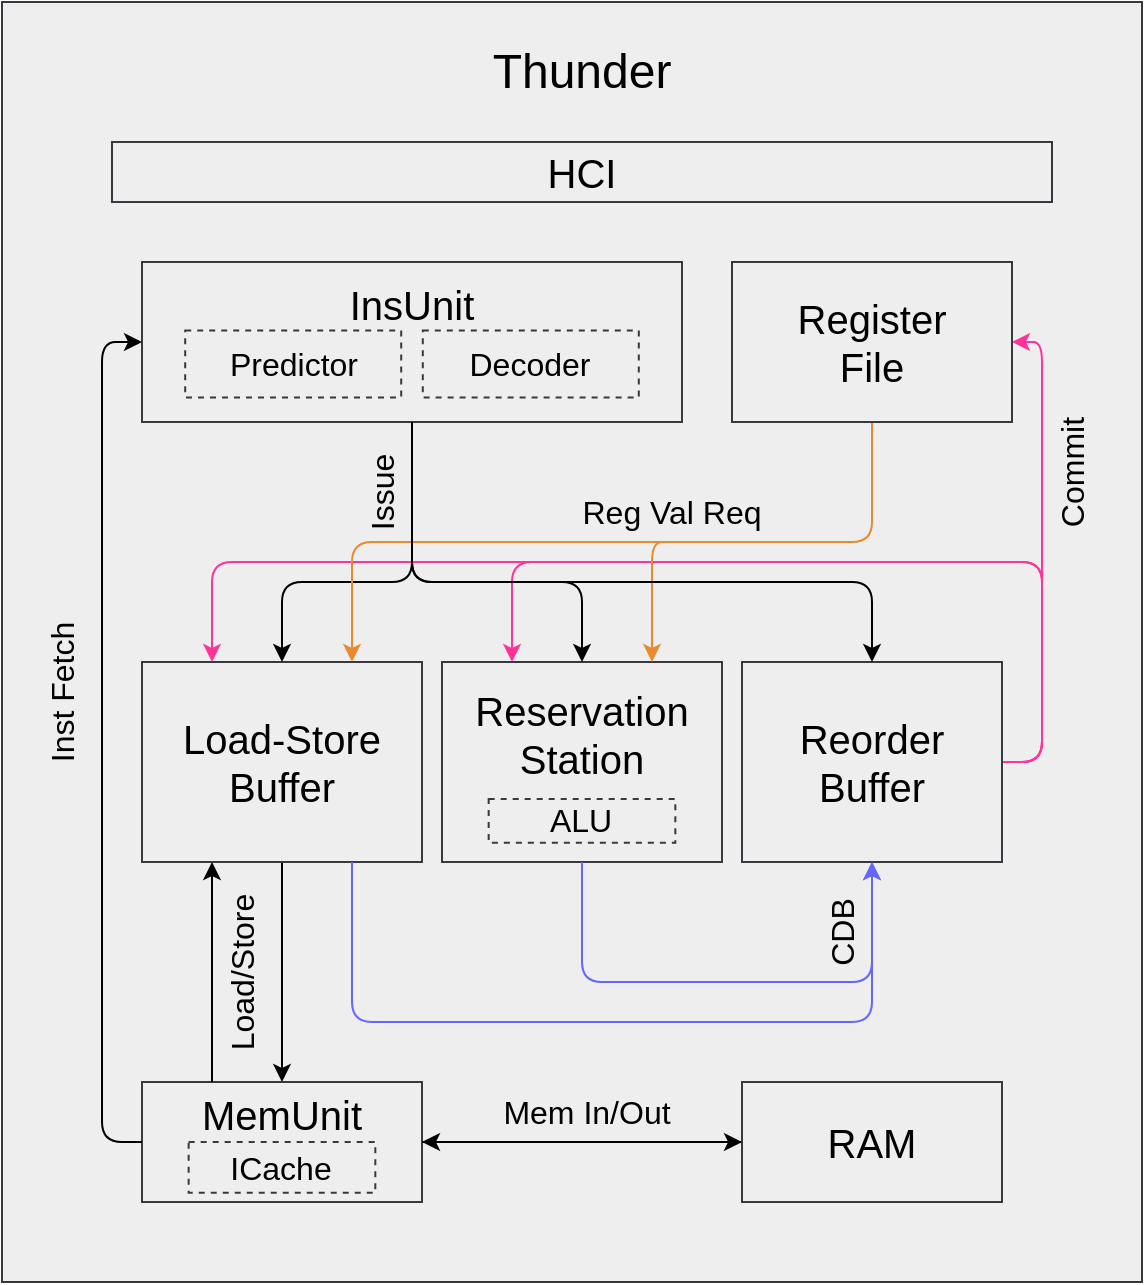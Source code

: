 <mxfile>
    <diagram id="hhvYA3yOMUWlPuQ0rLfy" name="Page-1">
        <mxGraphModel dx="1294" dy="941" grid="1" gridSize="10" guides="1" tooltips="1" connect="1" arrows="1" fold="1" page="1" pageScale="1" pageWidth="850" pageHeight="1100" math="0" shadow="0">
            <root>
                <mxCell id="0"/>
                <mxCell id="1" parent="0"/>
                <mxCell id="3" value="" style="whiteSpace=wrap;html=1;hachureGap=4;fontFamily=Architects Daughter;fontSource=https%3A%2F%2Ffonts.googleapis.com%2Fcss%3Ffamily%3DArchitects%2BDaughter;fontSize=20;fillColor=#eeeeee;rounded=0;strokeColor=#36393d;" vertex="1" parent="1">
                    <mxGeometry x="30" y="120" width="570" height="640" as="geometry"/>
                </mxCell>
                <mxCell id="17" value="" style="group" vertex="1" connectable="0" parent="1">
                    <mxGeometry x="100" y="660" width="140" height="60" as="geometry"/>
                </mxCell>
                <mxCell id="18" value="" style="whiteSpace=wrap;html=1;fillColor=#eeeeee;strokeColor=#36393d;fontColor=#000000;fontSize=20;" vertex="1" parent="17">
                    <mxGeometry width="140" height="60" as="geometry"/>
                </mxCell>
                <mxCell id="19" value="MemUnit" style="text;strokeColor=none;align=center;fillColor=none;html=1;verticalAlign=middle;whiteSpace=wrap;rounded=0;fontFamily=Helvetica;fontSize=20;fontColor=#000000;" vertex="1" parent="17">
                    <mxGeometry x="42" y="9.231" width="56" height="13.846" as="geometry"/>
                </mxCell>
                <mxCell id="20" value="ICache" style="whiteSpace=wrap;html=1;strokeColor=#36393d;fontFamily=Helvetica;fontSize=16;fontColor=#000000;fillColor=#eeeeee;dashed=1;" vertex="1" parent="17">
                    <mxGeometry x="23.33" y="30" width="93.33" height="25.38" as="geometry"/>
                </mxCell>
                <mxCell id="21" value="" style="group" vertex="1" connectable="0" parent="1">
                    <mxGeometry x="100" y="250" width="270" height="80" as="geometry"/>
                </mxCell>
                <mxCell id="6" value="" style="whiteSpace=wrap;html=1;fillColor=#eeeeee;strokeColor=#36393d;fontColor=#000000;fontSize=20;" vertex="1" parent="21">
                    <mxGeometry width="270" height="80" as="geometry"/>
                </mxCell>
                <mxCell id="8" value="Decoder" style="whiteSpace=wrap;html=1;strokeColor=#36393d;fontFamily=Helvetica;fontSize=16;fontColor=#000000;fillColor=#eeeeee;dashed=1;" vertex="1" parent="21">
                    <mxGeometry x="140.4" y="34.286" width="108" height="33.406" as="geometry"/>
                </mxCell>
                <mxCell id="9" value="Predictor" style="whiteSpace=wrap;html=1;strokeColor=#36393d;fontFamily=Helvetica;fontSize=16;fontColor=#000000;fillColor=#eeeeee;dashed=1;" vertex="1" parent="21">
                    <mxGeometry x="21.6" y="34.286" width="108" height="33.406" as="geometry"/>
                </mxCell>
                <mxCell id="10" value="InsUnit" style="text;strokeColor=none;align=center;fillColor=none;html=1;verticalAlign=middle;whiteSpace=wrap;rounded=0;fontFamily=Helvetica;fontSize=20;fontColor=#000000;" vertex="1" parent="21">
                    <mxGeometry x="81" y="11.426" width="108" height="18.462" as="geometry"/>
                </mxCell>
                <mxCell id="26" value="" style="group" vertex="1" connectable="0" parent="1">
                    <mxGeometry x="250" y="450" width="140" height="100" as="geometry"/>
                </mxCell>
                <mxCell id="25" value="" style="whiteSpace=wrap;html=1;strokeColor=#36393d;fontFamily=Helvetica;fontSize=20;fontColor=#000000;fillColor=#eeeeee;" vertex="1" parent="26">
                    <mxGeometry width="140" height="100" as="geometry"/>
                </mxCell>
                <mxCell id="13" value="Reservation Station" style="text;strokeColor=none;align=center;fillColor=none;html=1;verticalAlign=middle;whiteSpace=wrap;rounded=0;fontFamily=Helvetica;fontSize=20;fontColor=#000000;" vertex="1" parent="26">
                    <mxGeometry x="42" y="24.615" width="56" height="21.923" as="geometry"/>
                </mxCell>
                <mxCell id="14" value="ALU" style="whiteSpace=wrap;html=1;strokeColor=#36393d;fontFamily=Helvetica;fontSize=16;fontColor=#000000;fillColor=#eeeeee;dashed=1;" vertex="1" parent="26">
                    <mxGeometry x="23.333" y="68.462" width="93.333" height="21.923" as="geometry"/>
                </mxCell>
                <mxCell id="53" style="edgeStyle=none;rounded=1;html=1;exitX=0.5;exitY=1;exitDx=0;exitDy=0;entryX=0.5;entryY=0;entryDx=0;entryDy=0;strokeColor=#000000;fontFamily=Helvetica;fontSize=16;fontColor=#000000;endArrow=classic;endFill=1;" edge="1" parent="1" source="31" target="18">
                    <mxGeometry relative="1" as="geometry"/>
                </mxCell>
                <mxCell id="31" value="Load-Store Buffer" style="whiteSpace=wrap;html=1;strokeColor=#36393d;fontFamily=Helvetica;fontSize=20;fontColor=#000000;fillColor=#eeeeee;" vertex="1" parent="1">
                    <mxGeometry x="100" y="450" width="140" height="100" as="geometry"/>
                </mxCell>
                <mxCell id="32" value="Thunder" style="text;strokeColor=none;align=center;fillColor=none;html=1;verticalAlign=middle;whiteSpace=wrap;rounded=0;fontFamily=Helvetica;fontSize=24;fontColor=#000000;" vertex="1" parent="1">
                    <mxGeometry x="290" y="140" width="60" height="30" as="geometry"/>
                </mxCell>
                <mxCell id="33" value="HCI" style="whiteSpace=wrap;html=1;strokeColor=#36393d;fontFamily=Helvetica;fontSize=20;fontColor=#000000;fillColor=#eeeeee;" vertex="1" parent="1">
                    <mxGeometry x="85" y="190" width="470" height="30" as="geometry"/>
                </mxCell>
                <mxCell id="60" style="edgeStyle=none;rounded=1;html=1;exitX=0;exitY=0.5;exitDx=0;exitDy=0;strokeColor=#000000;fontFamily=Helvetica;fontSize=16;fontColor=#000000;endArrow=classic;endFill=1;" edge="1" parent="1" source="34">
                    <mxGeometry relative="1" as="geometry">
                        <mxPoint x="240" y="690" as="targetPoint"/>
                    </mxGeometry>
                </mxCell>
                <mxCell id="34" value="RAM" style="whiteSpace=wrap;html=1;strokeColor=#36393d;fontFamily=Helvetica;fontSize=20;fontColor=#000000;fillColor=#eeeeee;" vertex="1" parent="1">
                    <mxGeometry x="400" y="660" width="130" height="60" as="geometry"/>
                </mxCell>
                <mxCell id="36" value="" style="edgeStyle=none;html=1;fontFamily=Helvetica;fontSize=20;fontColor=#000000;strokeColor=#000000;exitX=0.5;exitY=1;exitDx=0;exitDy=0;entryX=0.5;entryY=0;entryDx=0;entryDy=0;" edge="1" parent="1" source="6" target="31">
                    <mxGeometry relative="1" as="geometry">
                        <mxPoint x="170" y="350" as="sourcePoint"/>
                        <Array as="points">
                            <mxPoint x="235" y="410"/>
                            <mxPoint x="170" y="410"/>
                        </Array>
                    </mxGeometry>
                </mxCell>
                <mxCell id="38" style="edgeStyle=none;html=1;exitX=0.5;exitY=1;exitDx=0;exitDy=0;entryX=0.5;entryY=0;entryDx=0;entryDy=0;strokeColor=#000000;fontFamily=Helvetica;fontSize=20;fontColor=#000000;" edge="1" parent="1" source="6" target="25">
                    <mxGeometry relative="1" as="geometry">
                        <Array as="points">
                            <mxPoint x="235" y="410"/>
                            <mxPoint x="320" y="410"/>
                        </Array>
                    </mxGeometry>
                </mxCell>
                <mxCell id="39" value="Issue" style="text;strokeColor=none;align=center;fillColor=none;html=1;verticalAlign=middle;whiteSpace=wrap;rounded=0;fontFamily=Helvetica;fontSize=16;fontColor=#000000;rotation=-90;" vertex="1" parent="1">
                    <mxGeometry x="190" y="350" width="60" height="30" as="geometry"/>
                </mxCell>
                <mxCell id="56" style="edgeStyle=none;rounded=1;html=1;exitX=1;exitY=0.5;exitDx=0;exitDy=0;strokeColor=#FF3399;fontFamily=Helvetica;fontSize=16;fontColor=#000000;endArrow=classic;endFill=1;entryX=1;entryY=0.5;entryDx=0;entryDy=0;" edge="1" parent="1" source="44" target="45">
                    <mxGeometry relative="1" as="geometry">
                        <Array as="points">
                            <mxPoint x="550" y="500"/>
                            <mxPoint x="550" y="290"/>
                        </Array>
                    </mxGeometry>
                </mxCell>
                <mxCell id="71" style="edgeStyle=none;rounded=1;html=1;exitX=1;exitY=0.5;exitDx=0;exitDy=0;entryX=0.25;entryY=0;entryDx=0;entryDy=0;strokeColor=#FF3399;fontFamily=Helvetica;fontSize=16;fontColor=#000000;endArrow=classic;endFill=1;fillColor=#ffff88;" edge="1" parent="1" source="44" target="25">
                    <mxGeometry relative="1" as="geometry">
                        <Array as="points">
                            <mxPoint x="550" y="500"/>
                            <mxPoint x="550" y="400"/>
                            <mxPoint x="285" y="400"/>
                        </Array>
                    </mxGeometry>
                </mxCell>
                <mxCell id="73" style="edgeStyle=none;rounded=1;html=1;exitX=1;exitY=0.5;exitDx=0;exitDy=0;entryX=0.25;entryY=0;entryDx=0;entryDy=0;strokeColor=#FF3399;fontFamily=Helvetica;fontSize=16;fontColor=#000000;endArrow=classic;endFill=1;" edge="1" parent="1" source="44" target="31">
                    <mxGeometry relative="1" as="geometry">
                        <Array as="points">
                            <mxPoint x="550" y="500"/>
                            <mxPoint x="550" y="400"/>
                            <mxPoint x="135" y="400"/>
                        </Array>
                    </mxGeometry>
                </mxCell>
                <mxCell id="44" value="Reorder&lt;br&gt;Buffer" style="whiteSpace=wrap;html=1;strokeColor=#36393d;fontFamily=Helvetica;fontSize=20;fontColor=#000000;fillColor=#eeeeee;" vertex="1" parent="1">
                    <mxGeometry x="400" y="450" width="130" height="100" as="geometry"/>
                </mxCell>
                <mxCell id="74" style="edgeStyle=none;rounded=1;html=1;exitX=0.5;exitY=1;exitDx=0;exitDy=0;entryX=0.75;entryY=0;entryDx=0;entryDy=0;strokeColor=#E88B2E;fontFamily=Helvetica;fontSize=16;fontColor=#000000;endArrow=classic;endFill=1;" edge="1" parent="1" source="45" target="31">
                    <mxGeometry relative="1" as="geometry">
                        <Array as="points">
                            <mxPoint x="465" y="390"/>
                            <mxPoint x="205" y="390"/>
                        </Array>
                    </mxGeometry>
                </mxCell>
                <mxCell id="75" style="edgeStyle=none;rounded=1;html=1;exitX=0.5;exitY=1;exitDx=0;exitDy=0;entryX=0.75;entryY=0;entryDx=0;entryDy=0;strokeColor=#E88B2E;fontFamily=Helvetica;fontSize=16;fontColor=#000000;endArrow=classic;endFill=1;startArrow=none;" edge="1" parent="1" source="77" target="25">
                    <mxGeometry relative="1" as="geometry">
                        <Array as="points">
                            <mxPoint x="355" y="390"/>
                        </Array>
                    </mxGeometry>
                </mxCell>
                <mxCell id="45" value="Register&lt;br&gt;File" style="whiteSpace=wrap;html=1;strokeColor=#36393d;fontFamily=Helvetica;fontSize=20;fontColor=#000000;fillColor=#eeeeee;" vertex="1" parent="1">
                    <mxGeometry x="395" y="250" width="140" height="80" as="geometry"/>
                </mxCell>
                <mxCell id="46" style="edgeStyle=none;rounded=1;html=1;exitX=0.5;exitY=1;exitDx=0;exitDy=0;entryX=0.5;entryY=0;entryDx=0;entryDy=0;strokeColor=#000000;fontFamily=Helvetica;fontSize=16;fontColor=#000000;endArrow=classic;endFill=1;" edge="1" parent="1" source="6" target="44">
                    <mxGeometry relative="1" as="geometry">
                        <Array as="points">
                            <mxPoint x="235" y="410"/>
                            <mxPoint x="465" y="410"/>
                        </Array>
                    </mxGeometry>
                </mxCell>
                <mxCell id="49" value="Load/Store" style="text;strokeColor=none;align=center;fillColor=none;html=1;verticalAlign=middle;whiteSpace=wrap;rounded=0;fontFamily=Helvetica;fontSize=16;fontColor=#000000;rotation=-90;" vertex="1" parent="1">
                    <mxGeometry x="125" y="590" width="50" height="30" as="geometry"/>
                </mxCell>
                <mxCell id="50" style="edgeStyle=none;rounded=1;html=1;entryX=0.5;entryY=1;entryDx=0;entryDy=0;strokeColor=#6666FF;fontFamily=Helvetica;fontSize=16;fontColor=#000000;endArrow=classic;endFill=1;exitX=0.75;exitY=1;exitDx=0;exitDy=0;fillColor=#ffff88;" edge="1" parent="1" source="31" target="44">
                    <mxGeometry relative="1" as="geometry">
                        <mxPoint x="170" y="550" as="sourcePoint"/>
                        <Array as="points">
                            <mxPoint x="205" y="630"/>
                            <mxPoint x="465" y="630"/>
                        </Array>
                    </mxGeometry>
                </mxCell>
                <mxCell id="51" style="edgeStyle=none;rounded=1;html=1;exitX=0.5;exitY=1;exitDx=0;exitDy=0;entryX=0.5;entryY=1;entryDx=0;entryDy=0;strokeColor=#6666FF;fontFamily=Helvetica;fontSize=16;fontColor=#000000;endArrow=classic;endFill=1;fillColor=#ffff88;" edge="1" parent="1" source="25" target="44">
                    <mxGeometry relative="1" as="geometry">
                        <Array as="points">
                            <mxPoint x="320" y="610"/>
                            <mxPoint x="465" y="610"/>
                        </Array>
                    </mxGeometry>
                </mxCell>
                <mxCell id="55" value="CDB" style="text;strokeColor=none;align=center;fillColor=none;html=1;verticalAlign=middle;whiteSpace=wrap;rounded=0;fontFamily=Helvetica;fontSize=16;fontColor=#000000;rotation=-90;" vertex="1" parent="1">
                    <mxGeometry x="425" y="570" width="50" height="30" as="geometry"/>
                </mxCell>
                <mxCell id="58" value="Commit" style="text;strokeColor=none;align=center;fillColor=none;html=1;verticalAlign=middle;whiteSpace=wrap;rounded=0;fontFamily=Helvetica;fontSize=16;fontColor=#000000;rotation=-90;" vertex="1" parent="1">
                    <mxGeometry x="535" y="340" width="60" height="30" as="geometry"/>
                </mxCell>
                <mxCell id="61" style="edgeStyle=none;rounded=1;html=1;exitX=1;exitY=0.5;exitDx=0;exitDy=0;strokeColor=#000000;fontFamily=Helvetica;fontSize=16;fontColor=#000000;endArrow=classic;endFill=1;entryX=0;entryY=0.5;entryDx=0;entryDy=0;" edge="1" parent="1" source="18" target="34">
                    <mxGeometry relative="1" as="geometry"/>
                </mxCell>
                <mxCell id="62" style="edgeStyle=none;rounded=1;html=1;exitX=0;exitY=0.5;exitDx=0;exitDy=0;entryX=0;entryY=0.5;entryDx=0;entryDy=0;strokeColor=#000000;fontFamily=Helvetica;fontSize=16;fontColor=#000000;endArrow=classic;endFill=1;" edge="1" parent="1" source="18" target="6">
                    <mxGeometry relative="1" as="geometry">
                        <Array as="points">
                            <mxPoint x="80" y="690"/>
                            <mxPoint x="80" y="290"/>
                        </Array>
                    </mxGeometry>
                </mxCell>
                <mxCell id="65" value="Inst Fetch" style="text;strokeColor=none;align=center;fillColor=none;html=1;verticalAlign=middle;whiteSpace=wrap;rounded=0;fontFamily=Helvetica;fontSize=16;fontColor=#000000;rotation=-90;" vertex="1" parent="1">
                    <mxGeometry x="10" y="450" width="100" height="30" as="geometry"/>
                </mxCell>
                <mxCell id="69" value="Mem In/Out" style="text;strokeColor=none;align=center;fillColor=none;html=1;verticalAlign=middle;whiteSpace=wrap;rounded=0;fontFamily=Helvetica;fontSize=16;fontColor=#000000;rotation=0;" vertex="1" parent="1">
                    <mxGeometry x="275" y="660" width="95" height="30" as="geometry"/>
                </mxCell>
                <mxCell id="76" style="edgeStyle=none;rounded=1;html=1;exitX=0.25;exitY=0;exitDx=0;exitDy=0;entryX=0.25;entryY=1;entryDx=0;entryDy=0;strokeColor=#000000;fontFamily=Helvetica;fontSize=16;fontColor=#000000;endArrow=classic;endFill=1;" edge="1" parent="1" source="18" target="31">
                    <mxGeometry relative="1" as="geometry"/>
                </mxCell>
                <mxCell id="77" value="Reg Val Req" style="text;strokeColor=none;align=center;fillColor=none;html=1;verticalAlign=middle;whiteSpace=wrap;rounded=0;fontFamily=Helvetica;fontSize=16;fontColor=#000000;rotation=0;" vertex="1" parent="1">
                    <mxGeometry x="310" y="360" width="110" height="30" as="geometry"/>
                </mxCell>
            </root>
        </mxGraphModel>
    </diagram>
</mxfile>